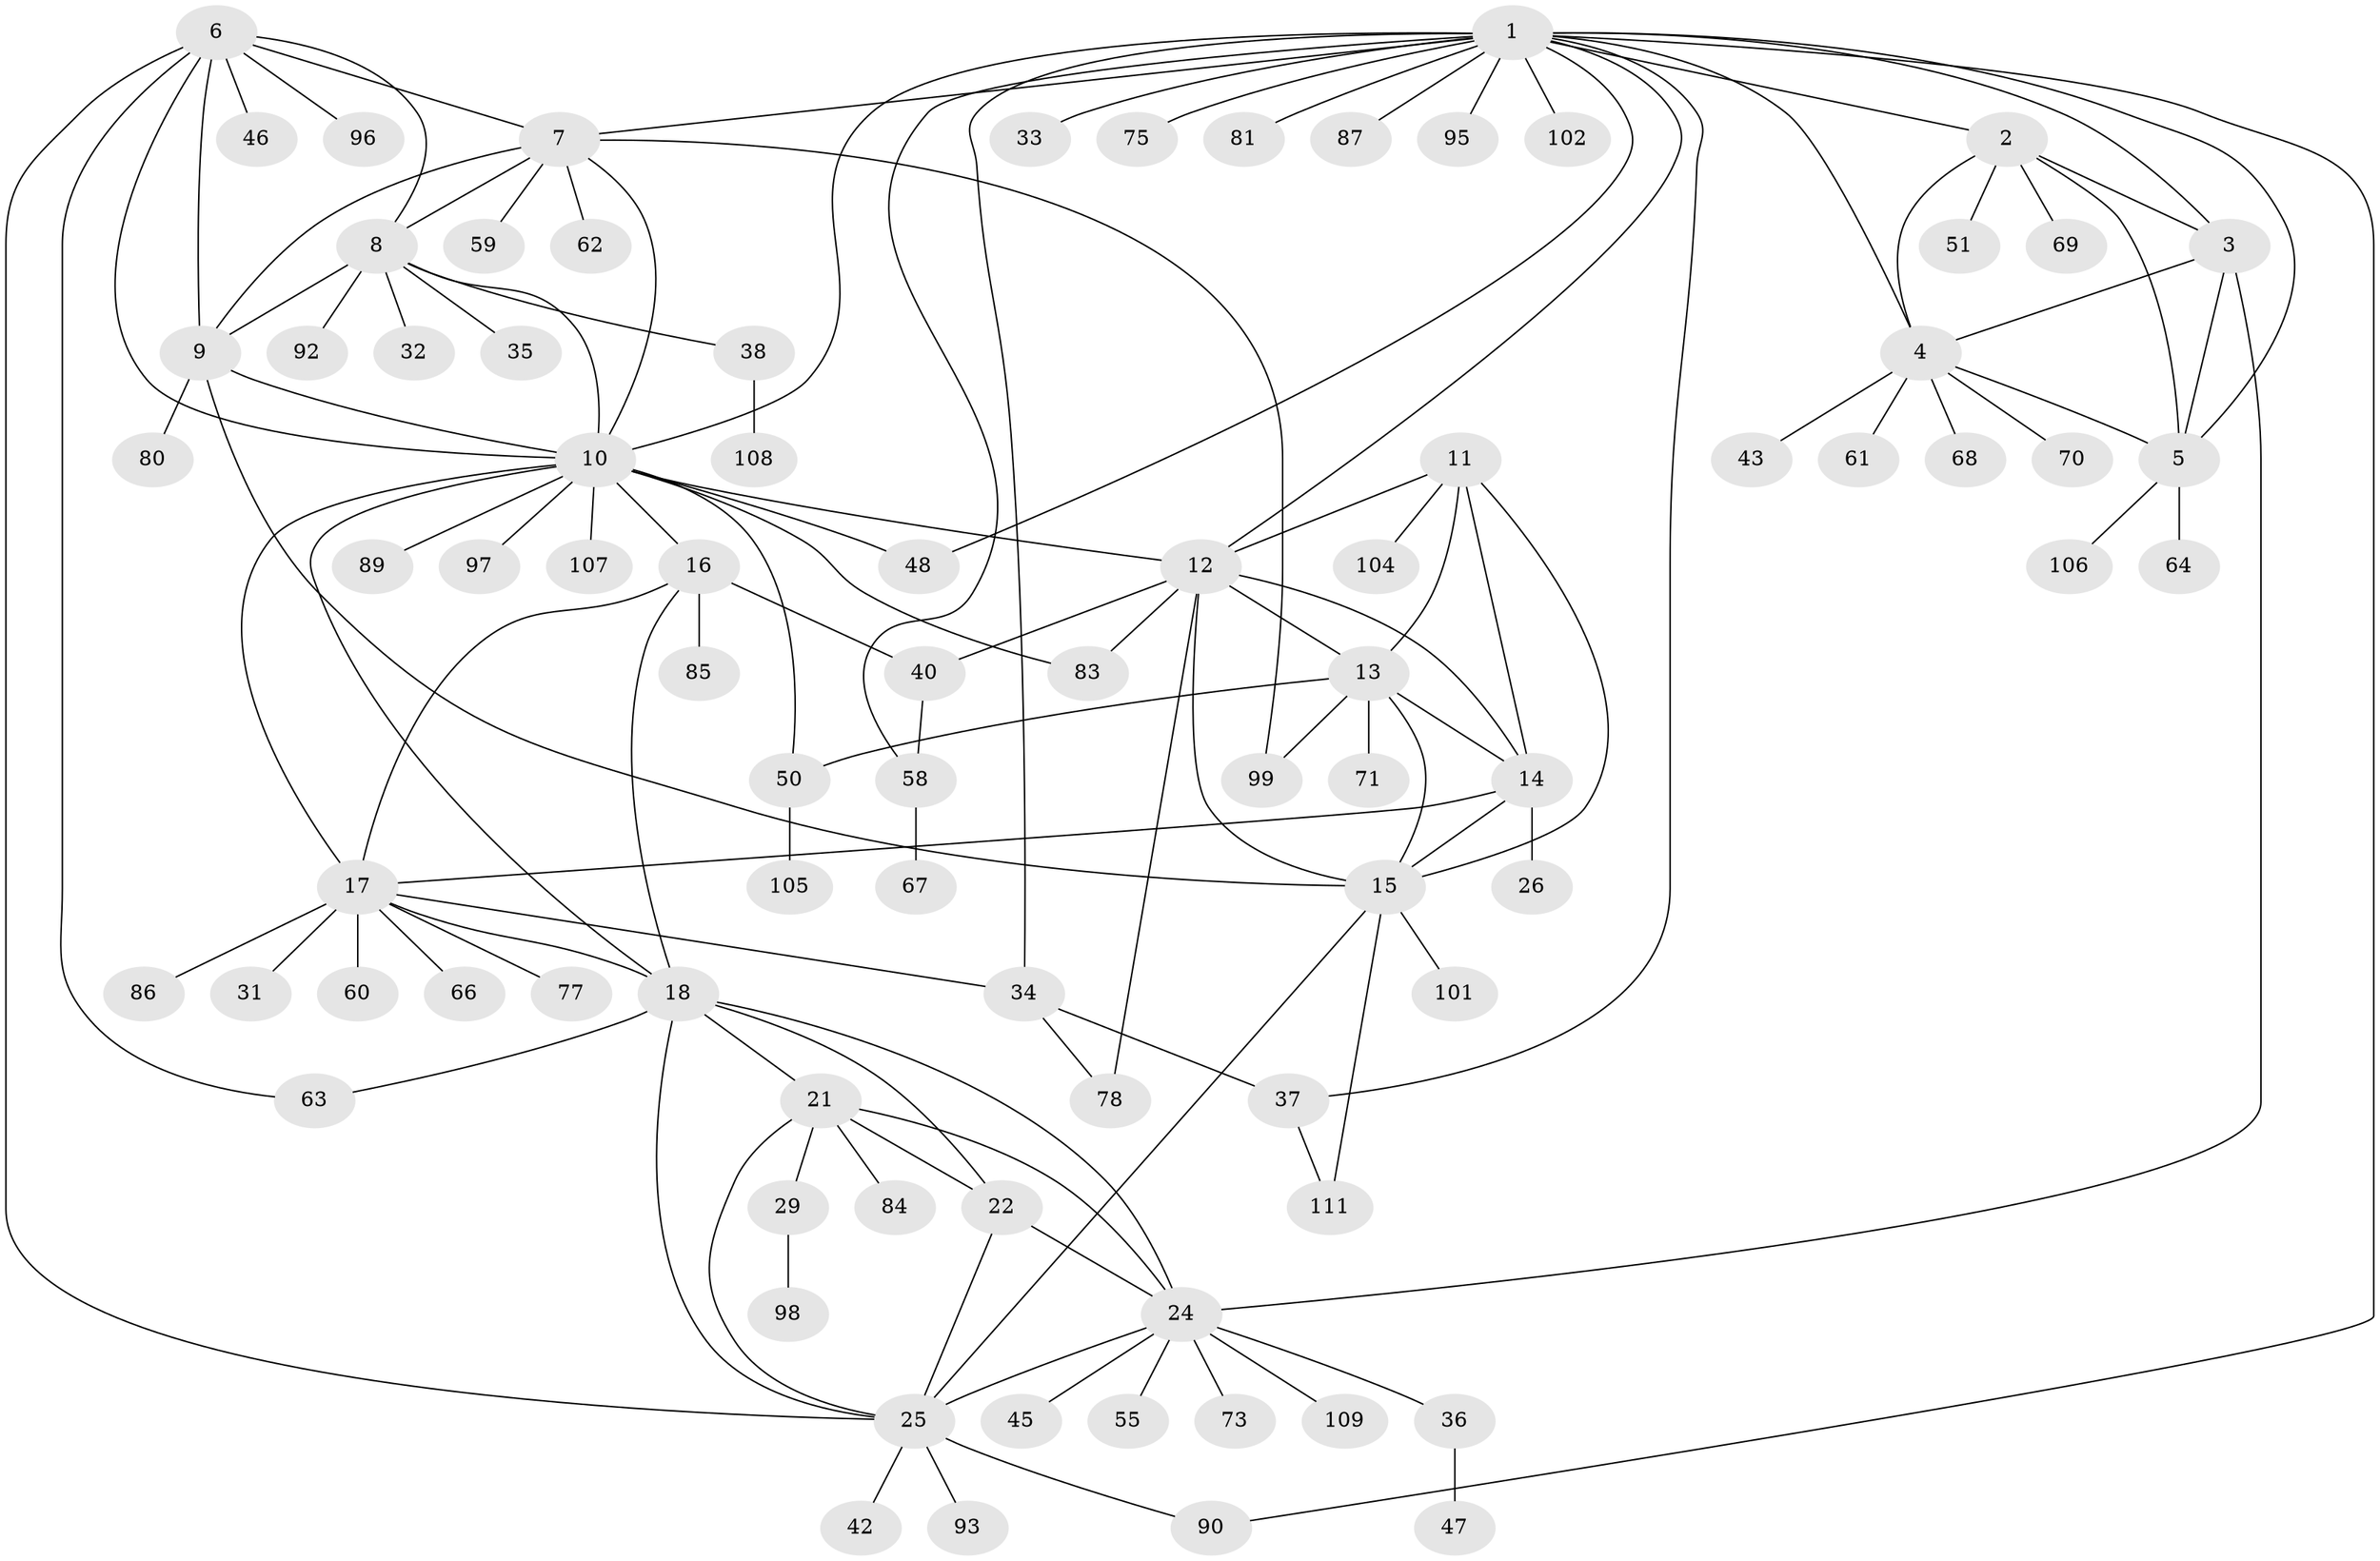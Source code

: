 // Generated by graph-tools (version 1.1) at 2025/24/03/03/25 07:24:11]
// undirected, 84 vertices, 129 edges
graph export_dot {
graph [start="1"]
  node [color=gray90,style=filled];
  1 [super="+57"];
  2 [super="+110"];
  3 [super="+94"];
  4 [super="+56"];
  5 [super="+49"];
  6;
  7 [super="+53"];
  8 [super="+88"];
  9 [super="+44"];
  10 [super="+19"];
  11 [super="+30"];
  12 [super="+39"];
  13 [super="+91"];
  14 [super="+52"];
  15 [super="+27"];
  16 [super="+41"];
  17 [super="+20"];
  18 [super="+23"];
  21;
  22 [super="+54"];
  24 [super="+28"];
  25 [super="+65"];
  26 [super="+74"];
  29 [super="+76"];
  31;
  32;
  33;
  34 [super="+72"];
  35;
  36;
  37;
  38;
  40 [super="+79"];
  42;
  43 [super="+82"];
  45;
  46;
  47;
  48;
  50;
  51;
  55;
  58;
  59;
  60;
  61;
  62;
  63;
  64;
  66;
  67;
  68;
  69;
  70;
  71;
  73;
  75;
  77;
  78;
  80;
  81;
  83 [super="+100"];
  84;
  85;
  86 [super="+103"];
  87;
  89;
  90;
  92;
  93;
  95;
  96;
  97;
  98;
  99;
  101;
  102;
  104;
  105;
  106;
  107;
  108;
  109;
  111;
  1 -- 2;
  1 -- 3;
  1 -- 4;
  1 -- 5;
  1 -- 7;
  1 -- 12;
  1 -- 33;
  1 -- 34;
  1 -- 37;
  1 -- 48;
  1 -- 58;
  1 -- 75;
  1 -- 81;
  1 -- 87;
  1 -- 90;
  1 -- 95;
  1 -- 102;
  1 -- 10;
  2 -- 3;
  2 -- 4;
  2 -- 5;
  2 -- 51;
  2 -- 69;
  3 -- 4;
  3 -- 5;
  3 -- 24;
  4 -- 5;
  4 -- 43;
  4 -- 70;
  4 -- 61;
  4 -- 68;
  5 -- 106;
  5 -- 64;
  6 -- 7;
  6 -- 8;
  6 -- 9;
  6 -- 10;
  6 -- 25;
  6 -- 46;
  6 -- 63;
  6 -- 96;
  7 -- 8;
  7 -- 9;
  7 -- 10;
  7 -- 59;
  7 -- 62;
  7 -- 99;
  8 -- 9;
  8 -- 10;
  8 -- 32;
  8 -- 35;
  8 -- 38;
  8 -- 92;
  9 -- 10;
  9 -- 15;
  9 -- 80;
  10 -- 48;
  10 -- 83;
  10 -- 97;
  10 -- 107;
  10 -- 16;
  10 -- 17 [weight=2];
  10 -- 18;
  10 -- 50;
  10 -- 89;
  10 -- 12;
  11 -- 12;
  11 -- 13;
  11 -- 14;
  11 -- 15;
  11 -- 104;
  12 -- 13;
  12 -- 14;
  12 -- 15;
  12 -- 78;
  12 -- 40;
  12 -- 83;
  13 -- 14;
  13 -- 15;
  13 -- 50;
  13 -- 71;
  13 -- 99;
  14 -- 15;
  14 -- 17;
  14 -- 26;
  15 -- 25;
  15 -- 101;
  15 -- 111;
  16 -- 17 [weight=2];
  16 -- 18;
  16 -- 40;
  16 -- 85;
  17 -- 18 [weight=2];
  17 -- 31;
  17 -- 34;
  17 -- 60;
  17 -- 66;
  17 -- 77;
  17 -- 86;
  18 -- 21;
  18 -- 22;
  18 -- 24;
  18 -- 25;
  18 -- 63;
  21 -- 22;
  21 -- 24;
  21 -- 25;
  21 -- 29;
  21 -- 84;
  22 -- 24;
  22 -- 25;
  24 -- 25;
  24 -- 36;
  24 -- 45;
  24 -- 73;
  24 -- 109;
  24 -- 55;
  25 -- 42;
  25 -- 90;
  25 -- 93;
  29 -- 98;
  34 -- 37;
  34 -- 78;
  36 -- 47;
  37 -- 111;
  38 -- 108;
  40 -- 58;
  50 -- 105;
  58 -- 67;
}

